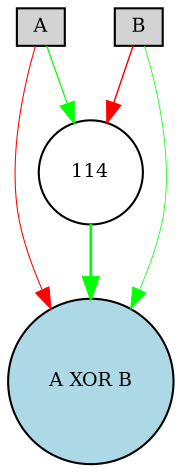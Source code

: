 digraph {
	node [fontsize=9 height=0.2 shape=circle width=0.2]
	A [fillcolor=lightgray shape=box style=filled]
	B [fillcolor=lightgray shape=box style=filled]
	"A XOR B" [fillcolor=lightblue style=filled]
	114 [fillcolor=white style=filled]
	A -> "A XOR B" [color=red penwidth=0.5103705769468445 style=solid]
	B -> "A XOR B" [color=green penwidth=0.37228948894596015 style=solid]
	A -> 114 [color=green penwidth=0.5978529372032937 style=solid]
	114 -> "A XOR B" [color=green penwidth=1.3068034295195314 style=solid]
	B -> 114 [color=red penwidth=0.6956045649556054 style=solid]
}
